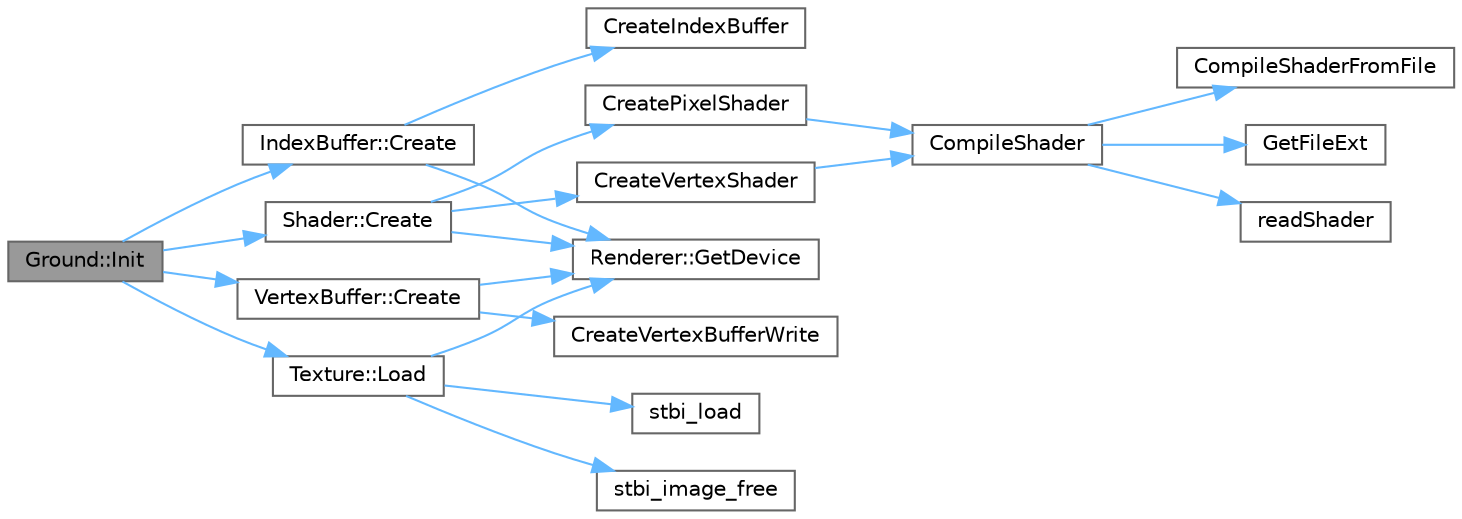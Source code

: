 digraph "Ground::Init"
{
 // LATEX_PDF_SIZE
  bgcolor="transparent";
  edge [fontname=Helvetica,fontsize=10,labelfontname=Helvetica,labelfontsize=10];
  node [fontname=Helvetica,fontsize=10,shape=box,height=0.2,width=0.4];
  rankdir="LR";
  Node1 [id="Node000001",label="Ground::Init",height=0.2,width=0.4,color="gray40", fillcolor="grey60", style="filled", fontcolor="black",tooltip=" "];
  Node1 -> Node2 [id="edge1_Node000001_Node000002",color="steelblue1",style="solid",tooltip=" "];
  Node2 [id="Node000002",label="IndexBuffer::Create",height=0.2,width=0.4,color="grey40", fillcolor="white", style="filled",URL="$class_index_buffer.html#ae1c175e71e9d683fc50f7ed49940619c",tooltip=" "];
  Node2 -> Node3 [id="edge2_Node000002_Node000003",color="steelblue1",style="solid",tooltip=" "];
  Node3 [id="Node000003",label="CreateIndexBuffer",height=0.2,width=0.4,color="grey40", fillcolor="white", style="filled",URL="$dx11helper_8cpp.html#a34cf71f12f2b5c66f91a93b621488a8b",tooltip=" "];
  Node2 -> Node4 [id="edge3_Node000002_Node000004",color="steelblue1",style="solid",tooltip=" "];
  Node4 [id="Node000004",label="Renderer::GetDevice",height=0.2,width=0.4,color="grey40", fillcolor="white", style="filled",URL="$class_renderer.html#a8a4db5c7c4741070e75fe73fbd5a97fc",tooltip=" "];
  Node1 -> Node5 [id="edge4_Node000001_Node000005",color="steelblue1",style="solid",tooltip=" "];
  Node5 [id="Node000005",label="Shader::Create",height=0.2,width=0.4,color="grey40", fillcolor="white", style="filled",URL="$class_shader.html#aa9c0b85d800c697d60873b7eafe79267",tooltip=" "];
  Node5 -> Node6 [id="edge5_Node000005_Node000006",color="steelblue1",style="solid",tooltip=" "];
  Node6 [id="Node000006",label="CreatePixelShader",height=0.2,width=0.4,color="grey40", fillcolor="white", style="filled",URL="$dx11helper_8cpp.html#ae8ec19eab7e615ced445d3ccbbe86f05",tooltip=" "];
  Node6 -> Node7 [id="edge6_Node000006_Node000007",color="steelblue1",style="solid",tooltip=" "];
  Node7 [id="Node000007",label="CompileShader",height=0.2,width=0.4,color="grey40", fillcolor="white", style="filled",URL="$dx11helper_8cpp.html#ad25b2bdaa1dd7872c556ccc8fea3122e",tooltip=" "];
  Node7 -> Node8 [id="edge7_Node000007_Node000008",color="steelblue1",style="solid",tooltip=" "];
  Node8 [id="Node000008",label="CompileShaderFromFile",height=0.2,width=0.4,color="grey40", fillcolor="white", style="filled",URL="$dx11helper_8cpp.html#a957c5097d8616850cb70f67fe1635a71",tooltip=" "];
  Node7 -> Node9 [id="edge8_Node000007_Node000009",color="steelblue1",style="solid",tooltip=" "];
  Node9 [id="Node000009",label="GetFileExt",height=0.2,width=0.4,color="grey40", fillcolor="white", style="filled",URL="$dx11helper_8cpp.html#afe2aab602993aa0b2a3fc81a95858aa9",tooltip=" "];
  Node7 -> Node10 [id="edge9_Node000007_Node000010",color="steelblue1",style="solid",tooltip=" "];
  Node10 [id="Node000010",label="readShader",height=0.2,width=0.4,color="grey40", fillcolor="white", style="filled",URL="$dx11helper_8cpp.html#ac1d0844e7f486f0f36d1180efd4ab44e",tooltip=" "];
  Node5 -> Node11 [id="edge10_Node000005_Node000011",color="steelblue1",style="solid",tooltip=" "];
  Node11 [id="Node000011",label="CreateVertexShader",height=0.2,width=0.4,color="grey40", fillcolor="white", style="filled",URL="$dx11helper_8cpp.html#a4dfbddd06ed9936bbaa62063c5cbeea7",tooltip=" "];
  Node11 -> Node7 [id="edge11_Node000011_Node000007",color="steelblue1",style="solid",tooltip=" "];
  Node5 -> Node4 [id="edge12_Node000005_Node000004",color="steelblue1",style="solid",tooltip=" "];
  Node1 -> Node12 [id="edge13_Node000001_Node000012",color="steelblue1",style="solid",tooltip=" "];
  Node12 [id="Node000012",label="VertexBuffer::Create",height=0.2,width=0.4,color="grey40", fillcolor="white", style="filled",URL="$class_vertex_buffer.html#a33585f350baef4547f9359848dd28625",tooltip=" "];
  Node12 -> Node13 [id="edge14_Node000012_Node000013",color="steelblue1",style="solid",tooltip=" "];
  Node13 [id="Node000013",label="CreateVertexBufferWrite",height=0.2,width=0.4,color="grey40", fillcolor="white", style="filled",URL="$dx11helper_8cpp.html#a95b082e67794f996ed8b41c83046e4d5",tooltip=" "];
  Node12 -> Node4 [id="edge15_Node000012_Node000004",color="steelblue1",style="solid",tooltip=" "];
  Node1 -> Node14 [id="edge16_Node000001_Node000014",color="steelblue1",style="solid",tooltip=" "];
  Node14 [id="Node000014",label="Texture::Load",height=0.2,width=0.4,color="grey40", fillcolor="white", style="filled",URL="$class_texture.html#a4488b6c55e4a1d4aa0c1e5b296e33854",tooltip=" "];
  Node14 -> Node4 [id="edge17_Node000014_Node000004",color="steelblue1",style="solid",tooltip=" "];
  Node14 -> Node15 [id="edge18_Node000014_Node000015",color="steelblue1",style="solid",tooltip=" "];
  Node15 [id="Node000015",label="stbi_image_free",height=0.2,width=0.4,color="grey40", fillcolor="white", style="filled",URL="$stb__image_8h.html#ad3e11bb44412a7ba348acfbad09caacb",tooltip=" "];
  Node14 -> Node16 [id="edge19_Node000014_Node000016",color="steelblue1",style="solid",tooltip=" "];
  Node16 [id="Node000016",label="stbi_load",height=0.2,width=0.4,color="grey40", fillcolor="white", style="filled",URL="$stb__image_8h.html#ad3fc296ba0778df0a8094e20da82deab",tooltip=" "];
}
